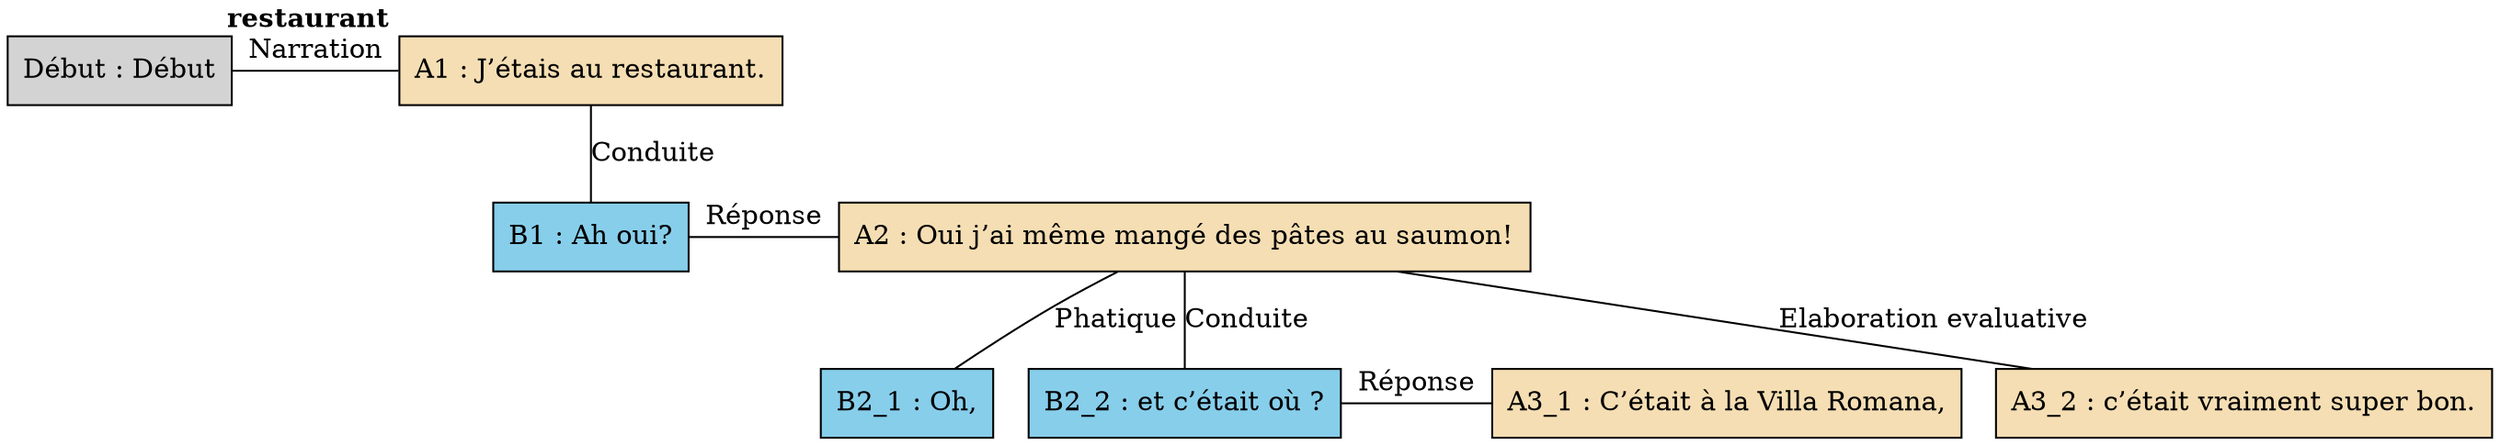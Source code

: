 digraph E03 {
	node [shape=box style=filled]
	"Début" [label="Début : Début" xlabel=""]
	A1 [label="A1 : J’étais au restaurant." fillcolor=wheat xlabel=<<B>restaurant </B>>]
	B1 [label="B1 : Ah oui?" fillcolor=skyblue xlabel=""]
	A2 [label="A2 : Oui j’ai même mangé des pâtes au saumon!" fillcolor=wheat xlabel=""]
	B2_1 [label="B2_1 : Oh," fillcolor=skyblue xlabel=""]
	B2_2 [label="B2_2 : et c’était où ?" fillcolor=skyblue xlabel=""]
	A3_1 [label="A3_1 : C’était à la Villa Romana," fillcolor=wheat xlabel=""]
	A3_2 [label="A3_2 : c’était vraiment super bon." fillcolor=wheat xlabel=""]
	A1 -> B1 [label=Conduite dir=none]
	{
		rank=same
		B1
		A2
		B1 -> A2 [label="Réponse" dir=none]
	}
	{
		rank=same
		B2_2
		A3_1
		B2_2 -> A3_1 [label="Réponse" dir=none]
	}
	A2 -> B2_1 [label=Phatique dir=none]
	{
		rank=same
		"Début"
		A1
		"Début" -> A1 [label=Narration dir=none]
	}
	A2 -> A3_2 [label="Elaboration evaluative" dir=none]
	A2 -> B2_2 [label=Conduite dir=none]
}

